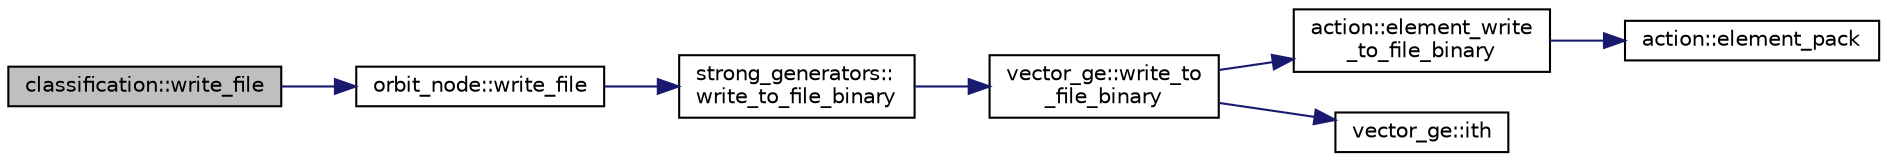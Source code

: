 digraph "classification::write_file"
{
  edge [fontname="Helvetica",fontsize="10",labelfontname="Helvetica",labelfontsize="10"];
  node [fontname="Helvetica",fontsize="10",shape=record];
  rankdir="LR";
  Node78 [label="classification::write_file",height=0.2,width=0.4,color="black", fillcolor="grey75", style="filled", fontcolor="black"];
  Node78 -> Node79 [color="midnightblue",fontsize="10",style="solid",fontname="Helvetica"];
  Node79 [label="orbit_node::write_file",height=0.2,width=0.4,color="black", fillcolor="white", style="filled",URL="$de/df0/classorbit__node.html#a4ce61fe0a32a2fc5768effc348a84b1e"];
  Node79 -> Node80 [color="midnightblue",fontsize="10",style="solid",fontname="Helvetica"];
  Node80 [label="strong_generators::\lwrite_to_file_binary",height=0.2,width=0.4,color="black", fillcolor="white", style="filled",URL="$dc/d09/classstrong__generators.html#a117f4cebaf24e4b4ceb7fb1582a7955e"];
  Node80 -> Node81 [color="midnightblue",fontsize="10",style="solid",fontname="Helvetica"];
  Node81 [label="vector_ge::write_to\l_file_binary",height=0.2,width=0.4,color="black", fillcolor="white", style="filled",URL="$d4/d6e/classvector__ge.html#a59e1a59dace86ad6433f5fda72a66597"];
  Node81 -> Node82 [color="midnightblue",fontsize="10",style="solid",fontname="Helvetica"];
  Node82 [label="action::element_write\l_to_file_binary",height=0.2,width=0.4,color="black", fillcolor="white", style="filled",URL="$d2/d86/classaction.html#a5d44cde73148588d64d772a7d23129a4"];
  Node82 -> Node83 [color="midnightblue",fontsize="10",style="solid",fontname="Helvetica"];
  Node83 [label="action::element_pack",height=0.2,width=0.4,color="black", fillcolor="white", style="filled",URL="$d2/d86/classaction.html#a48a10a87c09b4b37c36eac1180884140"];
  Node81 -> Node84 [color="midnightblue",fontsize="10",style="solid",fontname="Helvetica"];
  Node84 [label="vector_ge::ith",height=0.2,width=0.4,color="black", fillcolor="white", style="filled",URL="$d4/d6e/classvector__ge.html#a1ff002e8b746a9beb119d57dcd4a15ff"];
}
